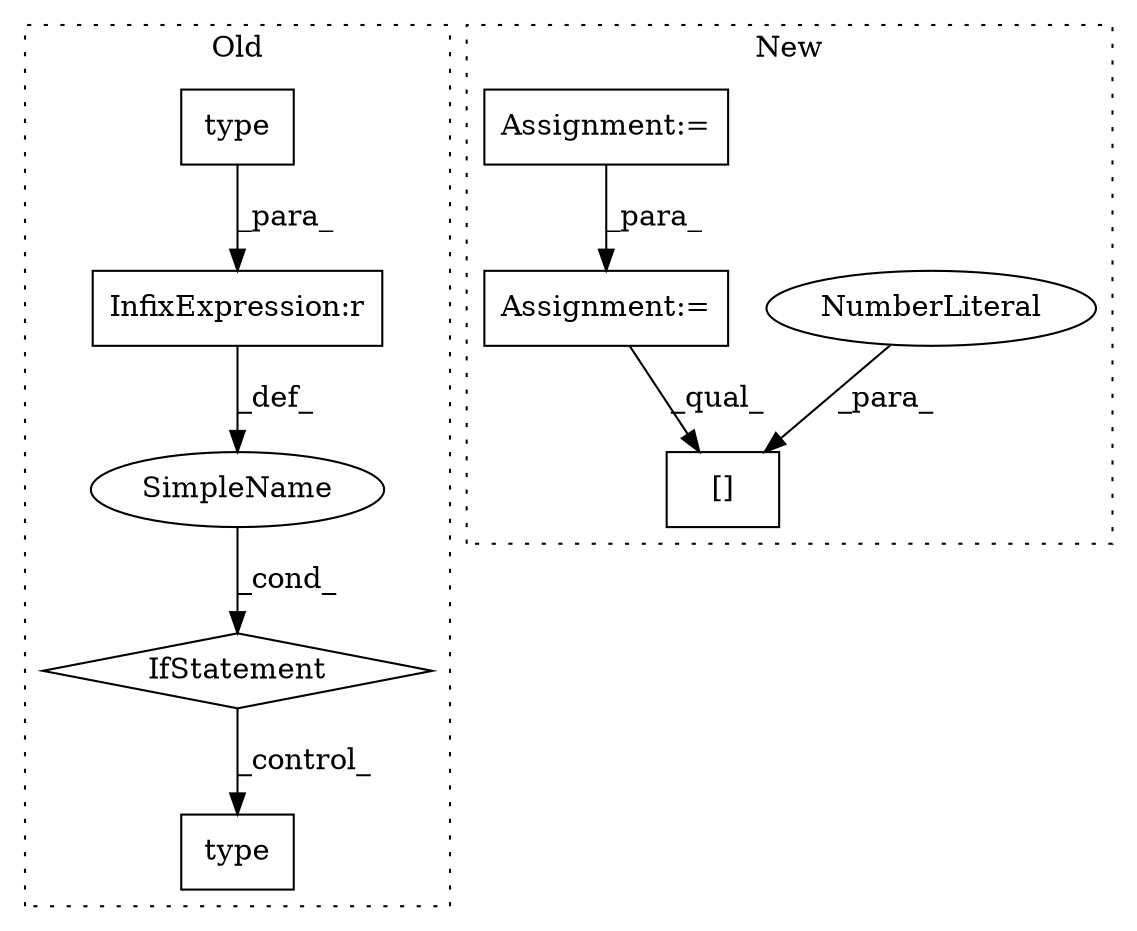 digraph G {
subgraph cluster0 {
1 [label="type" a="32" s="4196,4208" l="5,1" shape="box"];
5 [label="InfixExpression:r" a="27" s="4209" l="4" shape="box"];
6 [label="type" a="32" s="4487,4499" l="5,1" shape="box"];
7 [label="IfStatement" a="25" s="4192,4219" l="4,2" shape="diamond"];
8 [label="SimpleName" a="42" s="" l="" shape="ellipse"];
label = "Old";
style="dotted";
}
subgraph cluster1 {
2 [label="[]" a="2" s="4737,4748" l="10,1" shape="box"];
3 [label="NumberLiteral" a="34" s="4747" l="1" shape="ellipse"];
4 [label="Assignment:=" a="7" s="4542" l="1" shape="box"];
9 [label="Assignment:=" a="7" s="4585" l="1" shape="box"];
label = "New";
style="dotted";
}
1 -> 5 [label="_para_"];
3 -> 2 [label="_para_"];
4 -> 9 [label="_para_"];
5 -> 8 [label="_def_"];
7 -> 6 [label="_control_"];
8 -> 7 [label="_cond_"];
9 -> 2 [label="_qual_"];
}